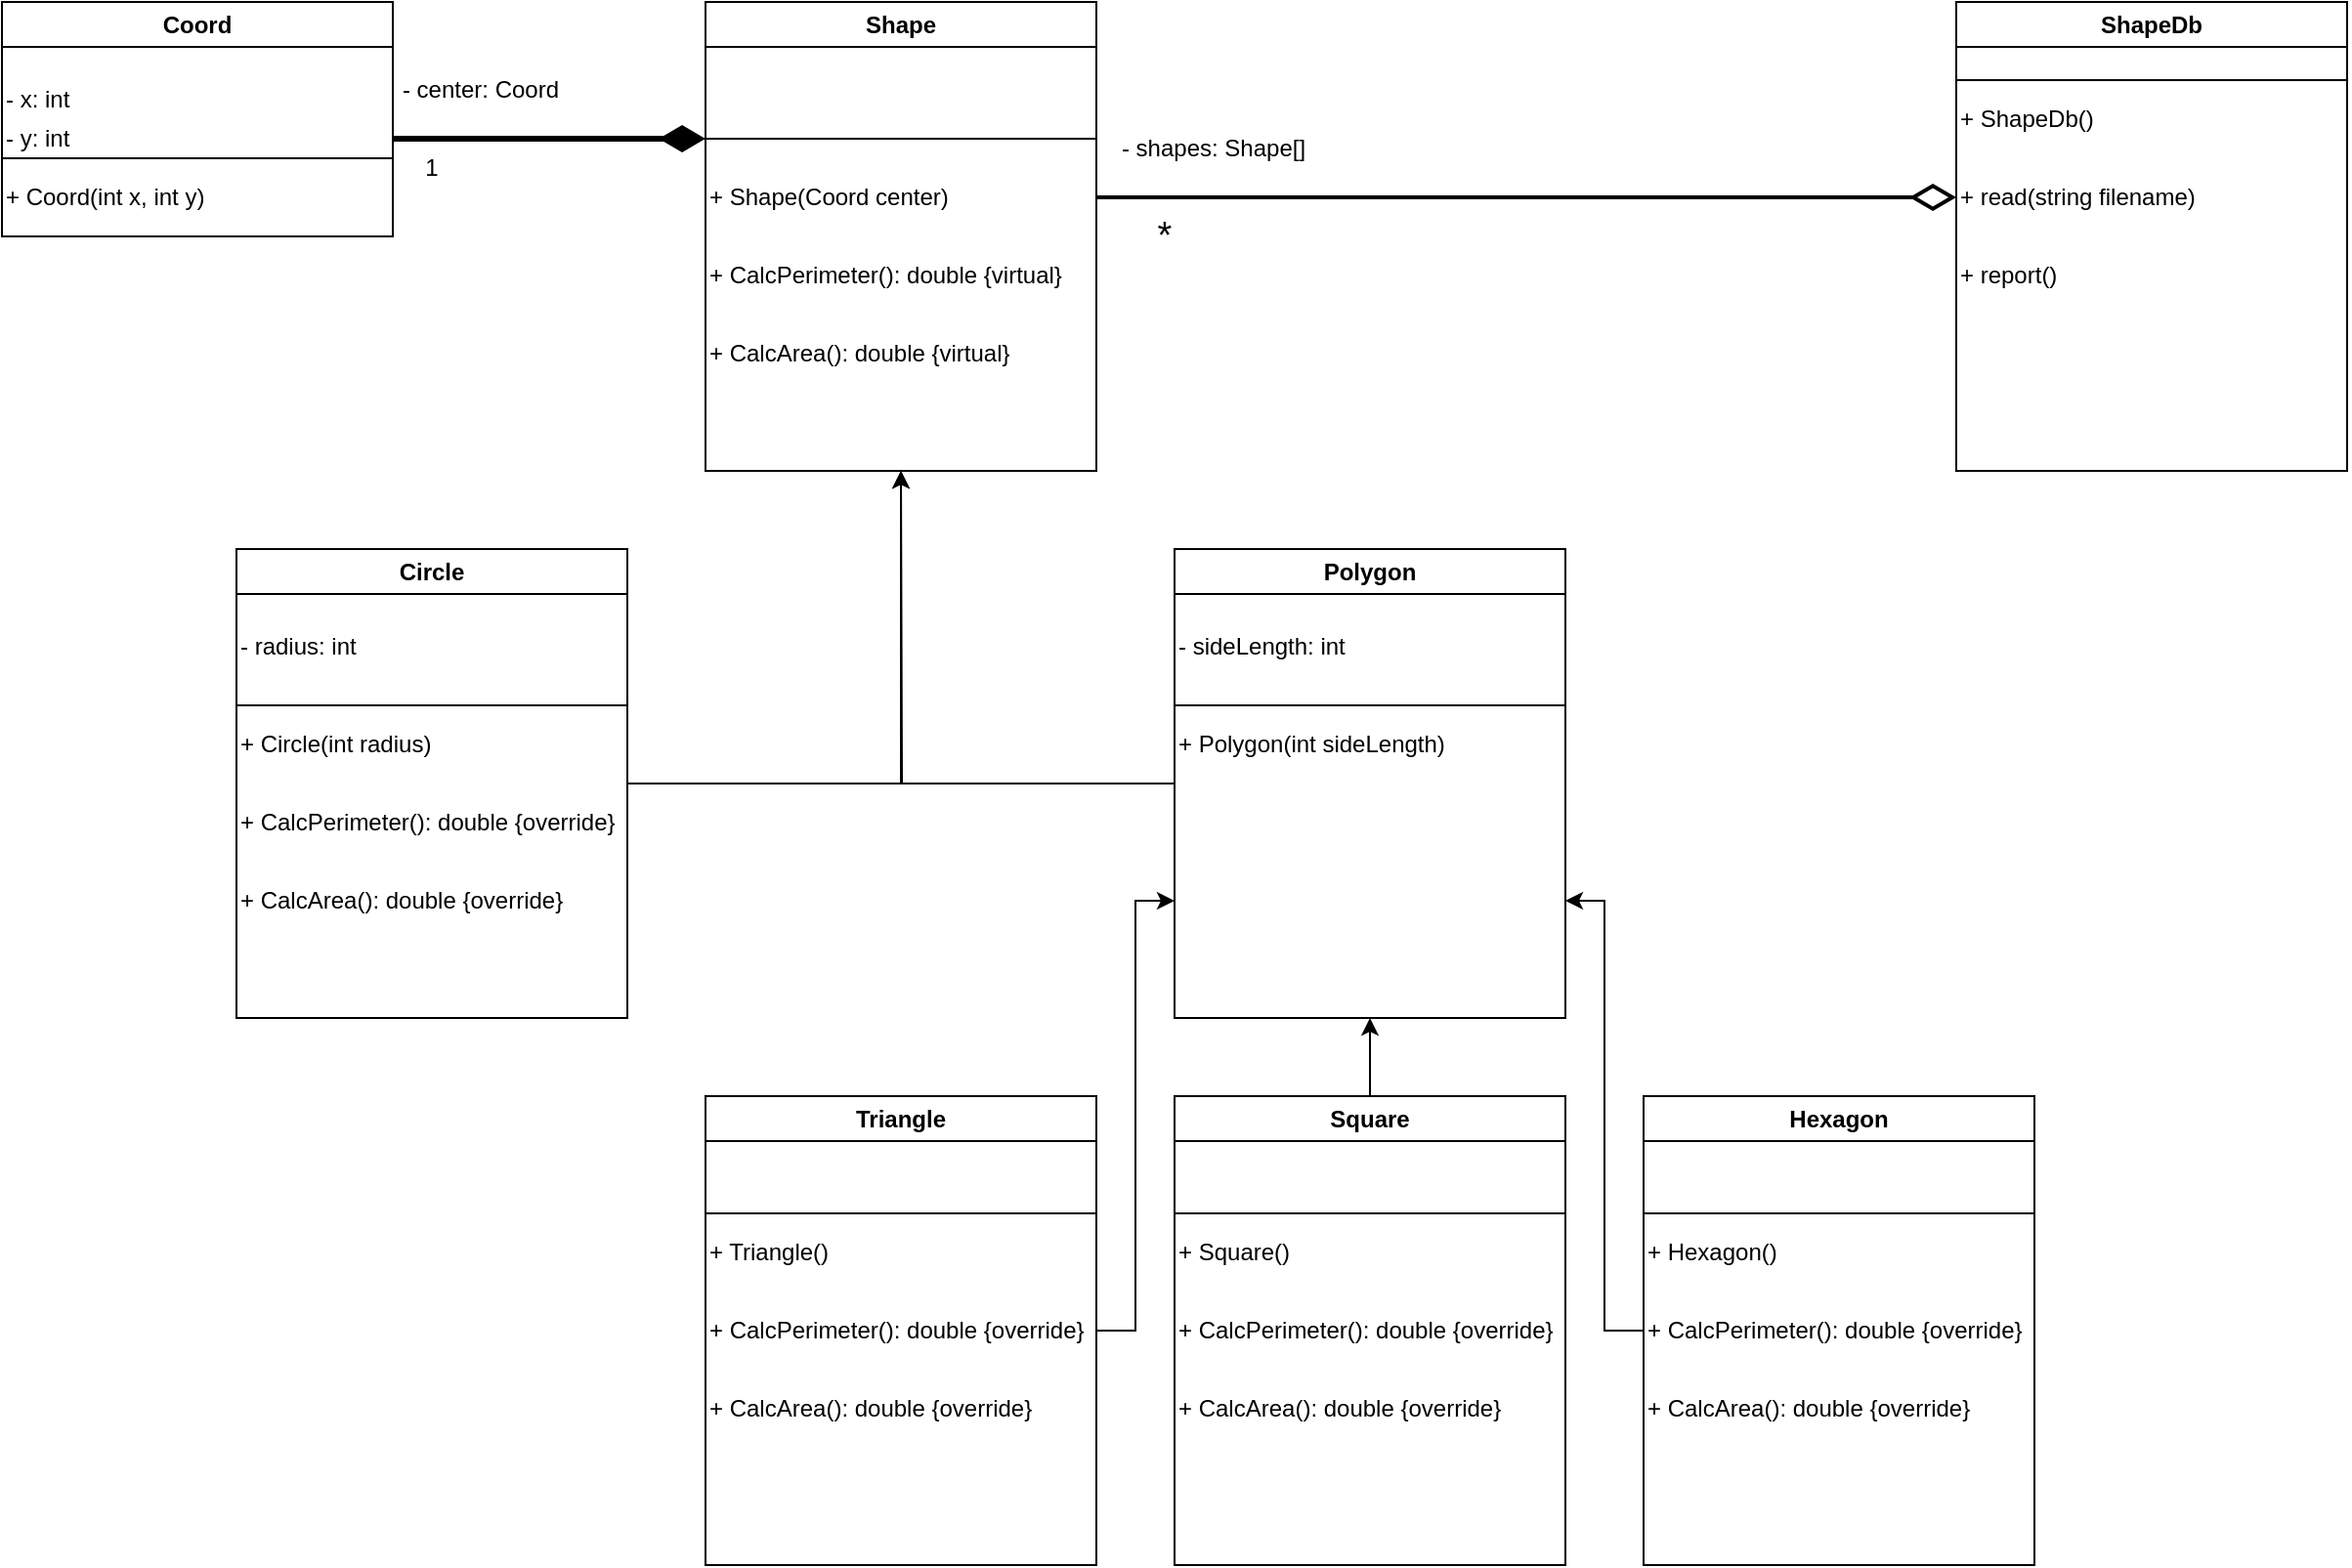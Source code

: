 <mxfile version="24.7.8">
  <diagram id="C5RBs43oDa-KdzZeNtuy" name="Page-1">
    <mxGraphModel dx="2415" dy="1114" grid="1" gridSize="10" guides="1" tooltips="1" connect="1" arrows="1" fold="1" page="1" pageScale="1" pageWidth="827" pageHeight="1169" math="0" shadow="0">
      <root>
        <mxCell id="WIyWlLk6GJQsqaUBKTNV-0" />
        <mxCell id="WIyWlLk6GJQsqaUBKTNV-1" parent="WIyWlLk6GJQsqaUBKTNV-0" />
        <mxCell id="ZiQzeC-deZ_FFRnMn0tC-7" value="Shape" style="swimlane;whiteSpace=wrap;html=1;" vertex="1" parent="WIyWlLk6GJQsqaUBKTNV-1">
          <mxGeometry y="40" width="200" height="240" as="geometry" />
        </mxCell>
        <mxCell id="ZiQzeC-deZ_FFRnMn0tC-57" style="edgeStyle=orthogonalEdgeStyle;rounded=0;orthogonalLoop=1;jettySize=auto;html=1;strokeWidth=2;endArrow=diamondThin;endFill=0;endSize=18;" edge="1" parent="ZiQzeC-deZ_FFRnMn0tC-7" source="ZiQzeC-deZ_FFRnMn0tC-27">
          <mxGeometry relative="1" as="geometry">
            <mxPoint x="640" y="100" as="targetPoint" />
          </mxGeometry>
        </mxCell>
        <mxCell id="ZiQzeC-deZ_FFRnMn0tC-27" value="+ Shape(Coord center)" style="text;html=1;align=left;verticalAlign=middle;whiteSpace=wrap;rounded=0;" vertex="1" parent="ZiQzeC-deZ_FFRnMn0tC-7">
          <mxGeometry y="80" width="200" height="40" as="geometry" />
        </mxCell>
        <mxCell id="ZiQzeC-deZ_FFRnMn0tC-28" value="+ CalcPerimeter(): dou&lt;span style=&quot;color: rgba(0, 0, 0, 0); font-family: monospace; font-size: 0px; text-wrap: nowrap;&quot;&gt;%3CmxGraphModel%3E%3Croot%3E%3CmxCell%20id%3D%220%22%2F%3E%3CmxCell%20id%3D%221%22%20parent%3D%220%22%2F%3E%3CmxCell%20id%3D%222%22%20value%3D%22%2B%20Shape(Coord%20center)%22%20style%3D%22text%3Bhtml%3D1%3Balign%3Dleft%3BverticalAlign%3Dmiddle%3BwhiteSpace%3Dwrap%3Brounded%3D0%3B%22%20vertex%3D%221%22%20parent%3D%221%22%3E%3CmxGeometry%20y%3D%22120%22%20width%3D%22200%22%20height%3D%2240%22%20as%3D%22geometry%22%2F%3E%3C%2FmxCell%3E%3C%2Froot%3E%3C%2FmxGraphModel%3E&lt;/span&gt;ble {virtual}&lt;span style=&quot;color: rgba(0, 0, 0, 0); font-family: monospace; font-size: 0px; text-wrap: nowrap;&quot;&gt;%3CmxGraphModel%3E%3Croot%3E%3CmxCell%20id%3D%220%22%2F%3E%3CmxCell%20id%3D%221%22%20parent%3D%220%22%2F%3E%3CmxCell%20id%3D%222%22%20value%3D%22%2B%20Shape(Coord%20center)%22%20style%3D%22text%3Bhtml%3D1%3Balign%3Dleft%3BverticalAlign%3Dmiddle%3BwhiteSpace%3Dwrap%3Brounded%3D0%3B%22%20vertex%3D%221%22%20parent%3D%221%22%3E%3CmxGeometry%20y%3D%22120%22%20width%3D%22200%22%20height%3D%2240%22%20as%3D%22geometry%22%2F%3E%3C%2FmxCell%3E%3C%2Froot%3E%3C%2FmxGraphModel%3E {} {}&lt;/span&gt;" style="text;html=1;align=left;verticalAlign=middle;whiteSpace=wrap;rounded=0;" vertex="1" parent="ZiQzeC-deZ_FFRnMn0tC-7">
          <mxGeometry y="120" width="200" height="40" as="geometry" />
        </mxCell>
        <mxCell id="ZiQzeC-deZ_FFRnMn0tC-29" value="+ CalcArea(): dou&lt;span style=&quot;color: rgba(0, 0, 0, 0); font-family: monospace; font-size: 0px; text-wrap: nowrap;&quot;&gt;%3CmxGraphModel%3E%3Croot%3E%3CmxCell%20id%3D%220%22%2F%3E%3CmxCell%20id%3D%221%22%20parent%3D%220%22%2F%3E%3CmxCell%20id%3D%222%22%20value%3D%22%2B%20Shape(Coord%20center)%22%20style%3D%22text%3Bhtml%3D1%3Balign%3Dleft%3BverticalAlign%3Dmiddle%3BwhiteSpace%3Dwrap%3Brounded%3D0%3B%22%20vertex%3D%221%22%20parent%3D%221%22%3E%3CmxGeometry%20y%3D%22120%22%20width%3D%22200%22%20height%3D%2240%22%20as%3D%22geometry%22%2F%3E%3C%2FmxCell%3E%3C%2Froot%3E%3C%2FmxGraphModel%3E&lt;/span&gt;ble {virtual}&lt;span style=&quot;color: rgba(0, 0, 0, 0); font-family: monospace; font-size: 0px; text-wrap: nowrap;&quot;&gt;%3CmxGraphModel%3E%3Croot%3E%3CmxCell%20id%3D%220%22%2F%3E%3CmxCell%20id%3D%221%22%20parent%3D%220%22%2F%3E%3CmxCell%20id%3D%222%22%20value%3D%22%2B%20Shape(Coord%20center)%22%20style%3D%22text%3Bhtml%3D1%3Balign%3Dleft%3BverticalAlign%3Dmiddle%3BwhiteSpace%3Dwrap%3Brounded%3D0%3B%22%20vertex%3D%221%22%20parent%3D%221%22%3E%3CmxGeometry%20y%3D%22120%22%20width%3D%22200%22%20height%3D%2240%22%20as%3D%22geometry%22%2F%3E%3C%2FmxCell%3E%3C%2Froot%3E%3C%2FmxGraphModel%3E&lt;/span&gt;" style="text;html=1;align=left;verticalAlign=middle;whiteSpace=wrap;rounded=0;" vertex="1" parent="ZiQzeC-deZ_FFRnMn0tC-7">
          <mxGeometry y="160" width="200" height="40" as="geometry" />
        </mxCell>
        <mxCell id="ZiQzeC-deZ_FFRnMn0tC-10" value="ShapeDb" style="swimlane;whiteSpace=wrap;html=1;" vertex="1" parent="WIyWlLk6GJQsqaUBKTNV-1">
          <mxGeometry x="640" y="40" width="200" height="240" as="geometry" />
        </mxCell>
        <mxCell id="ZiQzeC-deZ_FFRnMn0tC-61" value="+ ShapeDb()&lt;span style=&quot;white-space: pre;&quot;&gt;&#x9;&lt;/span&gt;" style="text;html=1;align=left;verticalAlign=middle;whiteSpace=wrap;rounded=0;" vertex="1" parent="ZiQzeC-deZ_FFRnMn0tC-10">
          <mxGeometry y="40" width="200" height="40" as="geometry" />
        </mxCell>
        <mxCell id="ZiQzeC-deZ_FFRnMn0tC-62" value="+ read(string filename&lt;span style=&quot;color: rgba(0, 0, 0, 0); font-family: monospace; font-size: 0px; text-wrap: nowrap;&quot;&gt;%3CmxGraphModel%3E%3Croot%3E%3CmxCell%20id%3D%220%22%2F%3E%3CmxCell%20id%3D%221%22%20parent%3D%220%22%2F%3E%3CmxCell%20id%3D%222%22%20value%3D%22%2B%20ShapeDb()%26lt%3Bspan%20style%3D%26quot%3Bwhite-space%3A%20pre%3B%26quot%3B%26gt%3B%26%239%3B%26lt%3B%2Fspan%26gt%3B%22%20style%3D%22text%3Bhtml%3D1%3Balign%3Dleft%3BverticalAlign%3Dmiddle%3BwhiteSpace%3Dwrap%3Brounded%3D0%3B%22%20vertex%3D%221%22%20parent%3D%221%22%3E%3CmxGeometry%20x%3D%22640%22%20y%3D%2280%22%20width%3D%22200%22%20height%3D%2240%22%20as%3D%22geometry%22%2F%3E%3C%2FmxCell%3E%3C%2Froot%3E%3C%2FmxGraphModel%3E&lt;/span&gt;)&lt;span style=&quot;white-space: pre;&quot;&gt;&#x9;&lt;/span&gt;" style="text;html=1;align=left;verticalAlign=middle;whiteSpace=wrap;rounded=0;" vertex="1" parent="ZiQzeC-deZ_FFRnMn0tC-10">
          <mxGeometry y="80" width="200" height="40" as="geometry" />
        </mxCell>
        <mxCell id="ZiQzeC-deZ_FFRnMn0tC-63" value="+ report()" style="text;html=1;align=left;verticalAlign=middle;whiteSpace=wrap;rounded=0;" vertex="1" parent="ZiQzeC-deZ_FFRnMn0tC-10">
          <mxGeometry y="120" width="200" height="40" as="geometry" />
        </mxCell>
        <mxCell id="ZiQzeC-deZ_FFRnMn0tC-31" style="edgeStyle=orthogonalEdgeStyle;rounded=0;orthogonalLoop=1;jettySize=auto;html=1;" edge="1" parent="WIyWlLk6GJQsqaUBKTNV-1" source="ZiQzeC-deZ_FFRnMn0tC-11">
          <mxGeometry relative="1" as="geometry">
            <mxPoint x="100" y="280" as="targetPoint" />
          </mxGeometry>
        </mxCell>
        <mxCell id="ZiQzeC-deZ_FFRnMn0tC-11" value="Circle" style="swimlane;whiteSpace=wrap;html=1;" vertex="1" parent="WIyWlLk6GJQsqaUBKTNV-1">
          <mxGeometry x="-240" y="320" width="200" height="240" as="geometry" />
        </mxCell>
        <mxCell id="ZiQzeC-deZ_FFRnMn0tC-32" value="- radius: int" style="text;html=1;align=left;verticalAlign=middle;whiteSpace=wrap;rounded=0;" vertex="1" parent="ZiQzeC-deZ_FFRnMn0tC-11">
          <mxGeometry y="40" width="200" height="20" as="geometry" />
        </mxCell>
        <mxCell id="ZiQzeC-deZ_FFRnMn0tC-34" value="+ Circle(int radius)" style="text;html=1;align=left;verticalAlign=middle;whiteSpace=wrap;rounded=0;" vertex="1" parent="ZiQzeC-deZ_FFRnMn0tC-11">
          <mxGeometry y="80" width="200" height="40" as="geometry" />
        </mxCell>
        <mxCell id="ZiQzeC-deZ_FFRnMn0tC-35" value="+ CalcPerimeter(): double {override}" style="text;html=1;align=left;verticalAlign=middle;whiteSpace=wrap;rounded=0;" vertex="1" parent="ZiQzeC-deZ_FFRnMn0tC-11">
          <mxGeometry y="120" width="200" height="40" as="geometry" />
        </mxCell>
        <mxCell id="ZiQzeC-deZ_FFRnMn0tC-36" value="+ CalcArea(): double {override}" style="text;html=1;align=left;verticalAlign=middle;whiteSpace=wrap;rounded=0;" vertex="1" parent="ZiQzeC-deZ_FFRnMn0tC-11">
          <mxGeometry y="160" width="200" height="40" as="geometry" />
        </mxCell>
        <mxCell id="ZiQzeC-deZ_FFRnMn0tC-30" style="edgeStyle=orthogonalEdgeStyle;rounded=0;orthogonalLoop=1;jettySize=auto;html=1;entryX=0.5;entryY=1;entryDx=0;entryDy=0;" edge="1" parent="WIyWlLk6GJQsqaUBKTNV-1" source="ZiQzeC-deZ_FFRnMn0tC-12" target="ZiQzeC-deZ_FFRnMn0tC-7">
          <mxGeometry relative="1" as="geometry" />
        </mxCell>
        <mxCell id="ZiQzeC-deZ_FFRnMn0tC-12" value="Polygon" style="swimlane;whiteSpace=wrap;html=1;" vertex="1" parent="WIyWlLk6GJQsqaUBKTNV-1">
          <mxGeometry x="240" y="320" width="200" height="240" as="geometry" />
        </mxCell>
        <mxCell id="ZiQzeC-deZ_FFRnMn0tC-37" value="- sideLength: int" style="text;html=1;align=left;verticalAlign=middle;whiteSpace=wrap;rounded=0;" vertex="1" parent="ZiQzeC-deZ_FFRnMn0tC-12">
          <mxGeometry y="40" width="200" height="20" as="geometry" />
        </mxCell>
        <mxCell id="ZiQzeC-deZ_FFRnMn0tC-38" value="" style="endArrow=none;html=1;rounded=0;" edge="1" parent="ZiQzeC-deZ_FFRnMn0tC-12">
          <mxGeometry width="50" height="50" relative="1" as="geometry">
            <mxPoint y="80" as="sourcePoint" />
            <mxPoint x="200" y="80" as="targetPoint" />
          </mxGeometry>
        </mxCell>
        <mxCell id="ZiQzeC-deZ_FFRnMn0tC-39" value="+ Polygon(int sideLength)" style="text;html=1;align=left;verticalAlign=middle;whiteSpace=wrap;rounded=0;" vertex="1" parent="ZiQzeC-deZ_FFRnMn0tC-12">
          <mxGeometry y="80" width="200" height="40" as="geometry" />
        </mxCell>
        <mxCell id="ZiQzeC-deZ_FFRnMn0tC-40" style="edgeStyle=orthogonalEdgeStyle;rounded=0;orthogonalLoop=1;jettySize=auto;html=1;entryX=0;entryY=0.75;entryDx=0;entryDy=0;" edge="1" parent="WIyWlLk6GJQsqaUBKTNV-1" source="ZiQzeC-deZ_FFRnMn0tC-13" target="ZiQzeC-deZ_FFRnMn0tC-12">
          <mxGeometry relative="1" as="geometry" />
        </mxCell>
        <mxCell id="ZiQzeC-deZ_FFRnMn0tC-13" value="Triangle" style="swimlane;whiteSpace=wrap;html=1;" vertex="1" parent="WIyWlLk6GJQsqaUBKTNV-1">
          <mxGeometry y="600" width="200" height="240" as="geometry" />
        </mxCell>
        <mxCell id="ZiQzeC-deZ_FFRnMn0tC-44" value="+ Triangl&lt;span style=&quot;color: rgba(0, 0, 0, 0); font-family: monospace; font-size: 0px; text-wrap: nowrap;&quot;&gt;%3CmxGraphModel%3E%3Croot%3E%3CmxCell%20id%3D%220%22%2F%3E%3CmxCell%20id%3D%221%22%20parent%3D%220%22%2F%3E%3CmxCell%20id%3D%222%22%20value%3D%22%2B%20Polygon(int%20sideLength)%22%20style%3D%22text%3Bhtml%3D1%3Balign%3Dleft%3BverticalAlign%3Dmiddle%3BwhiteSpace%3Dwrap%3Brounded%3D0%3B%22%20vertex%3D%221%22%20parent%3D%221%22%3E%3CmxGeometry%20x%3D%22240%22%20y%3D%22400%22%20width%3D%22200%22%20height%3D%2240%22%20as%3D%22geometry%22%2F%3E%3C%2FmxCell%3E%3C%2Froot%3E%3C%2FmxGraphModel%3E&lt;/span&gt;e()" style="text;html=1;align=left;verticalAlign=middle;whiteSpace=wrap;rounded=0;" vertex="1" parent="ZiQzeC-deZ_FFRnMn0tC-13">
          <mxGeometry y="60" width="200" height="40" as="geometry" />
        </mxCell>
        <mxCell id="ZiQzeC-deZ_FFRnMn0tC-46" value="+ CalcPerimeter(): double {override}" style="text;html=1;align=left;verticalAlign=middle;whiteSpace=wrap;rounded=0;" vertex="1" parent="ZiQzeC-deZ_FFRnMn0tC-13">
          <mxGeometry y="100" width="200" height="40" as="geometry" />
        </mxCell>
        <mxCell id="ZiQzeC-deZ_FFRnMn0tC-47" value="+ CalcArea(): double {override}" style="text;html=1;align=left;verticalAlign=middle;whiteSpace=wrap;rounded=0;" vertex="1" parent="ZiQzeC-deZ_FFRnMn0tC-13">
          <mxGeometry y="140" width="200" height="40" as="geometry" />
        </mxCell>
        <mxCell id="ZiQzeC-deZ_FFRnMn0tC-42" style="edgeStyle=orthogonalEdgeStyle;rounded=0;orthogonalLoop=1;jettySize=auto;html=1;entryX=1;entryY=0.75;entryDx=0;entryDy=0;" edge="1" parent="WIyWlLk6GJQsqaUBKTNV-1" source="ZiQzeC-deZ_FFRnMn0tC-14" target="ZiQzeC-deZ_FFRnMn0tC-12">
          <mxGeometry relative="1" as="geometry" />
        </mxCell>
        <mxCell id="ZiQzeC-deZ_FFRnMn0tC-14" value="Hexagon" style="swimlane;whiteSpace=wrap;html=1;" vertex="1" parent="WIyWlLk6GJQsqaUBKTNV-1">
          <mxGeometry x="480" y="600" width="200" height="240" as="geometry" />
        </mxCell>
        <mxCell id="ZiQzeC-deZ_FFRnMn0tC-52" value="+ Hexagon&lt;span style=&quot;color: rgba(0, 0, 0, 0); font-family: monospace; font-size: 0px; text-wrap: nowrap;&quot;&gt;%3CmxGraphModel%3E%3Croot%3E%3CmxCell%20id%3D%220%22%2F%3E%3CmxCell%20id%3D%221%22%20parent%3D%220%22%2F%3E%3CmxCell%20id%3D%222%22%20value%3D%22%2B%20Polygon(int%20sideLength)%22%20style%3D%22text%3Bhtml%3D1%3Balign%3Dleft%3BverticalAlign%3Dmiddle%3BwhiteSpace%3Dwrap%3Brounded%3D0%3B%22%20vertex%3D%221%22%20parent%3D%221%22%3E%3CmxGeometry%20x%3D%22240%22%20y%3D%22400%22%20width%3D%22200%22%20height%3D%2240%22%20as%3D%22geometry%22%2F%3E%3C%2FmxCell%3E%3C%2Froot%3E%3C%2FmxGraphMo&lt;/span&gt;()" style="text;html=1;align=left;verticalAlign=middle;whiteSpace=wrap;rounded=0;" vertex="1" parent="ZiQzeC-deZ_FFRnMn0tC-14">
          <mxGeometry y="60" width="200" height="40" as="geometry" />
        </mxCell>
        <mxCell id="ZiQzeC-deZ_FFRnMn0tC-53" value="+ CalcPerimeter(): double {override}" style="text;html=1;align=left;verticalAlign=middle;whiteSpace=wrap;rounded=0;" vertex="1" parent="ZiQzeC-deZ_FFRnMn0tC-14">
          <mxGeometry y="100" width="200" height="40" as="geometry" />
        </mxCell>
        <mxCell id="ZiQzeC-deZ_FFRnMn0tC-54" value="+ CalcArea(): double {override}" style="text;html=1;align=left;verticalAlign=middle;whiteSpace=wrap;rounded=0;" vertex="1" parent="ZiQzeC-deZ_FFRnMn0tC-14">
          <mxGeometry y="140" width="200" height="40" as="geometry" />
        </mxCell>
        <mxCell id="ZiQzeC-deZ_FFRnMn0tC-55" value="" style="endArrow=none;html=1;rounded=0;exitX=0;exitY=0.25;exitDx=0;exitDy=0;entryX=1;entryY=0.25;entryDx=0;entryDy=0;" edge="1" parent="ZiQzeC-deZ_FFRnMn0tC-14">
          <mxGeometry width="50" height="50" relative="1" as="geometry">
            <mxPoint y="60" as="sourcePoint" />
            <mxPoint x="200" y="60" as="targetPoint" />
          </mxGeometry>
        </mxCell>
        <mxCell id="ZiQzeC-deZ_FFRnMn0tC-41" style="edgeStyle=orthogonalEdgeStyle;rounded=0;orthogonalLoop=1;jettySize=auto;html=1;entryX=0.5;entryY=1;entryDx=0;entryDy=0;" edge="1" parent="WIyWlLk6GJQsqaUBKTNV-1" source="ZiQzeC-deZ_FFRnMn0tC-15" target="ZiQzeC-deZ_FFRnMn0tC-12">
          <mxGeometry relative="1" as="geometry" />
        </mxCell>
        <mxCell id="ZiQzeC-deZ_FFRnMn0tC-15" value="Square" style="swimlane;whiteSpace=wrap;html=1;" vertex="1" parent="WIyWlLk6GJQsqaUBKTNV-1">
          <mxGeometry x="240" y="600" width="200" height="240" as="geometry" />
        </mxCell>
        <mxCell id="ZiQzeC-deZ_FFRnMn0tC-48" value="" style="endArrow=none;html=1;rounded=0;exitX=0;exitY=0.25;exitDx=0;exitDy=0;entryX=1;entryY=0.25;entryDx=0;entryDy=0;" edge="1" parent="ZiQzeC-deZ_FFRnMn0tC-15">
          <mxGeometry width="50" height="50" relative="1" as="geometry">
            <mxPoint y="60" as="sourcePoint" />
            <mxPoint x="200" y="60" as="targetPoint" />
          </mxGeometry>
        </mxCell>
        <mxCell id="ZiQzeC-deZ_FFRnMn0tC-49" value="+ CalcPerimeter(): double {override}" style="text;html=1;align=left;verticalAlign=middle;whiteSpace=wrap;rounded=0;" vertex="1" parent="ZiQzeC-deZ_FFRnMn0tC-15">
          <mxGeometry y="100" width="200" height="40" as="geometry" />
        </mxCell>
        <mxCell id="ZiQzeC-deZ_FFRnMn0tC-50" value="+ CalcArea(): double {override}" style="text;html=1;align=left;verticalAlign=middle;whiteSpace=wrap;rounded=0;" vertex="1" parent="ZiQzeC-deZ_FFRnMn0tC-15">
          <mxGeometry y="140" width="200" height="40" as="geometry" />
        </mxCell>
        <mxCell id="ZiQzeC-deZ_FFRnMn0tC-51" value="+ Square&lt;span style=&quot;color: rgba(0, 0, 0, 0); font-family: monospace; font-size: 0px; text-wrap: nowrap;&quot;&gt;%3CmxGraphModel%3E%3Croot%3E%3CmxCell%20id%3D%220%22%2F%3E%3CmxCell%20id%3D%221%22%20parent%3D%220%22%2F%3E%3CmxCell%20id%3D%222%22%20value%3D%22%2B%20Polygon(int%20sideLength)%22%20style%3D%22text%3Bhtml%3D1%3Balign%3Dleft%3BverticalAlign%3Dmiddle%3BwhiteSpace%3Dwrap%3Brounded%3D0%3B%22%20vertex%3D%221%22%20parent%3D%221%22%3E%3CmxGeometry%20x%3D%22240%22%20y%3D%22400%22%20width%3D%22200%22%20height%3D%2240%22%20as%3D%22geometry%22%2F%3E%3C%2FmxCell%3E%3C%2Froot%3E%3C%2FmxGraphMo&lt;/span&gt;()" style="text;html=1;align=left;verticalAlign=middle;whiteSpace=wrap;rounded=0;" vertex="1" parent="ZiQzeC-deZ_FFRnMn0tC-15">
          <mxGeometry y="60" width="200" height="40" as="geometry" />
        </mxCell>
        <mxCell id="ZiQzeC-deZ_FFRnMn0tC-17" value="Coord" style="swimlane;whiteSpace=wrap;html=1;startSize=23;" vertex="1" parent="WIyWlLk6GJQsqaUBKTNV-1">
          <mxGeometry x="-360" y="40" width="200" height="120" as="geometry" />
        </mxCell>
        <mxCell id="ZiQzeC-deZ_FFRnMn0tC-18" value="- x: int" style="text;html=1;align=left;verticalAlign=middle;whiteSpace=wrap;rounded=0;" vertex="1" parent="ZiQzeC-deZ_FFRnMn0tC-17">
          <mxGeometry y="40" width="200" height="20" as="geometry" />
        </mxCell>
        <mxCell id="ZiQzeC-deZ_FFRnMn0tC-23" style="edgeStyle=orthogonalEdgeStyle;rounded=0;orthogonalLoop=1;jettySize=auto;html=1;endArrow=diamondThin;endFill=1;strokeWidth=3;endSize=15;" edge="1" parent="ZiQzeC-deZ_FFRnMn0tC-17" source="ZiQzeC-deZ_FFRnMn0tC-19">
          <mxGeometry relative="1" as="geometry">
            <mxPoint x="360" y="70" as="targetPoint" />
          </mxGeometry>
        </mxCell>
        <mxCell id="ZiQzeC-deZ_FFRnMn0tC-19" value="- y: int" style="text;html=1;align=left;verticalAlign=middle;whiteSpace=wrap;rounded=0;" vertex="1" parent="ZiQzeC-deZ_FFRnMn0tC-17">
          <mxGeometry y="60" width="200" height="20" as="geometry" />
        </mxCell>
        <mxCell id="ZiQzeC-deZ_FFRnMn0tC-20" value="" style="endArrow=none;html=1;rounded=0;exitX=0;exitY=1;exitDx=0;exitDy=0;entryX=1;entryY=1;entryDx=0;entryDy=0;" edge="1" parent="ZiQzeC-deZ_FFRnMn0tC-17" source="ZiQzeC-deZ_FFRnMn0tC-19" target="ZiQzeC-deZ_FFRnMn0tC-19">
          <mxGeometry width="50" height="50" relative="1" as="geometry">
            <mxPoint x="140" y="180" as="sourcePoint" />
            <mxPoint x="190" y="130" as="targetPoint" />
          </mxGeometry>
        </mxCell>
        <mxCell id="ZiQzeC-deZ_FFRnMn0tC-21" value="+ Coord(int x, int y)" style="text;html=1;align=left;verticalAlign=middle;whiteSpace=wrap;rounded=0;" vertex="1" parent="ZiQzeC-deZ_FFRnMn0tC-17">
          <mxGeometry y="80" width="200" height="40" as="geometry" />
        </mxCell>
        <mxCell id="ZiQzeC-deZ_FFRnMn0tC-24" value="- center: Coord" style="text;html=1;align=center;verticalAlign=middle;whiteSpace=wrap;rounded=0;" vertex="1" parent="WIyWlLk6GJQsqaUBKTNV-1">
          <mxGeometry x="-160" y="70" width="90" height="30" as="geometry" />
        </mxCell>
        <mxCell id="ZiQzeC-deZ_FFRnMn0tC-25" value="1" style="text;html=1;align=center;verticalAlign=middle;whiteSpace=wrap;rounded=0;" vertex="1" parent="WIyWlLk6GJQsqaUBKTNV-1">
          <mxGeometry x="-185" y="110" width="90" height="30" as="geometry" />
        </mxCell>
        <mxCell id="ZiQzeC-deZ_FFRnMn0tC-26" value="" style="endArrow=none;html=1;rounded=0;exitX=0.75;exitY=0;exitDx=0;exitDy=0;" edge="1" parent="WIyWlLk6GJQsqaUBKTNV-1" source="ZiQzeC-deZ_FFRnMn0tC-25">
          <mxGeometry width="50" height="50" relative="1" as="geometry">
            <mxPoint y="180" as="sourcePoint" />
            <mxPoint x="200" y="110" as="targetPoint" />
          </mxGeometry>
        </mxCell>
        <mxCell id="ZiQzeC-deZ_FFRnMn0tC-33" value="" style="endArrow=none;html=1;rounded=0;" edge="1" parent="WIyWlLk6GJQsqaUBKTNV-1">
          <mxGeometry width="50" height="50" relative="1" as="geometry">
            <mxPoint x="-240" y="400" as="sourcePoint" />
            <mxPoint x="-40" y="400" as="targetPoint" />
          </mxGeometry>
        </mxCell>
        <mxCell id="ZiQzeC-deZ_FFRnMn0tC-43" value="" style="endArrow=none;html=1;rounded=0;exitX=0;exitY=0.25;exitDx=0;exitDy=0;entryX=1;entryY=0.25;entryDx=0;entryDy=0;" edge="1" parent="WIyWlLk6GJQsqaUBKTNV-1" source="ZiQzeC-deZ_FFRnMn0tC-13" target="ZiQzeC-deZ_FFRnMn0tC-13">
          <mxGeometry width="50" height="50" relative="1" as="geometry">
            <mxPoint x="230" y="630" as="sourcePoint" />
            <mxPoint x="280" y="580" as="targetPoint" />
          </mxGeometry>
        </mxCell>
        <mxCell id="ZiQzeC-deZ_FFRnMn0tC-58" value="- shapes: Shape[]" style="text;html=1;align=center;verticalAlign=middle;whiteSpace=wrap;rounded=0;" vertex="1" parent="WIyWlLk6GJQsqaUBKTNV-1">
          <mxGeometry x="200" y="100" width="120" height="30" as="geometry" />
        </mxCell>
        <mxCell id="ZiQzeC-deZ_FFRnMn0tC-59" value="&lt;font style=&quot;font-size: 19px;&quot;&gt;*&lt;/font&gt;" style="text;html=1;align=center;verticalAlign=middle;whiteSpace=wrap;rounded=0;" vertex="1" parent="WIyWlLk6GJQsqaUBKTNV-1">
          <mxGeometry x="190" y="145" width="90" height="30" as="geometry" />
        </mxCell>
        <mxCell id="ZiQzeC-deZ_FFRnMn0tC-60" value="" style="endArrow=none;html=1;rounded=0;" edge="1" parent="WIyWlLk6GJQsqaUBKTNV-1">
          <mxGeometry width="50" height="50" relative="1" as="geometry">
            <mxPoint x="640" y="80" as="sourcePoint" />
            <mxPoint x="840" y="80" as="targetPoint" />
          </mxGeometry>
        </mxCell>
      </root>
    </mxGraphModel>
  </diagram>
</mxfile>
